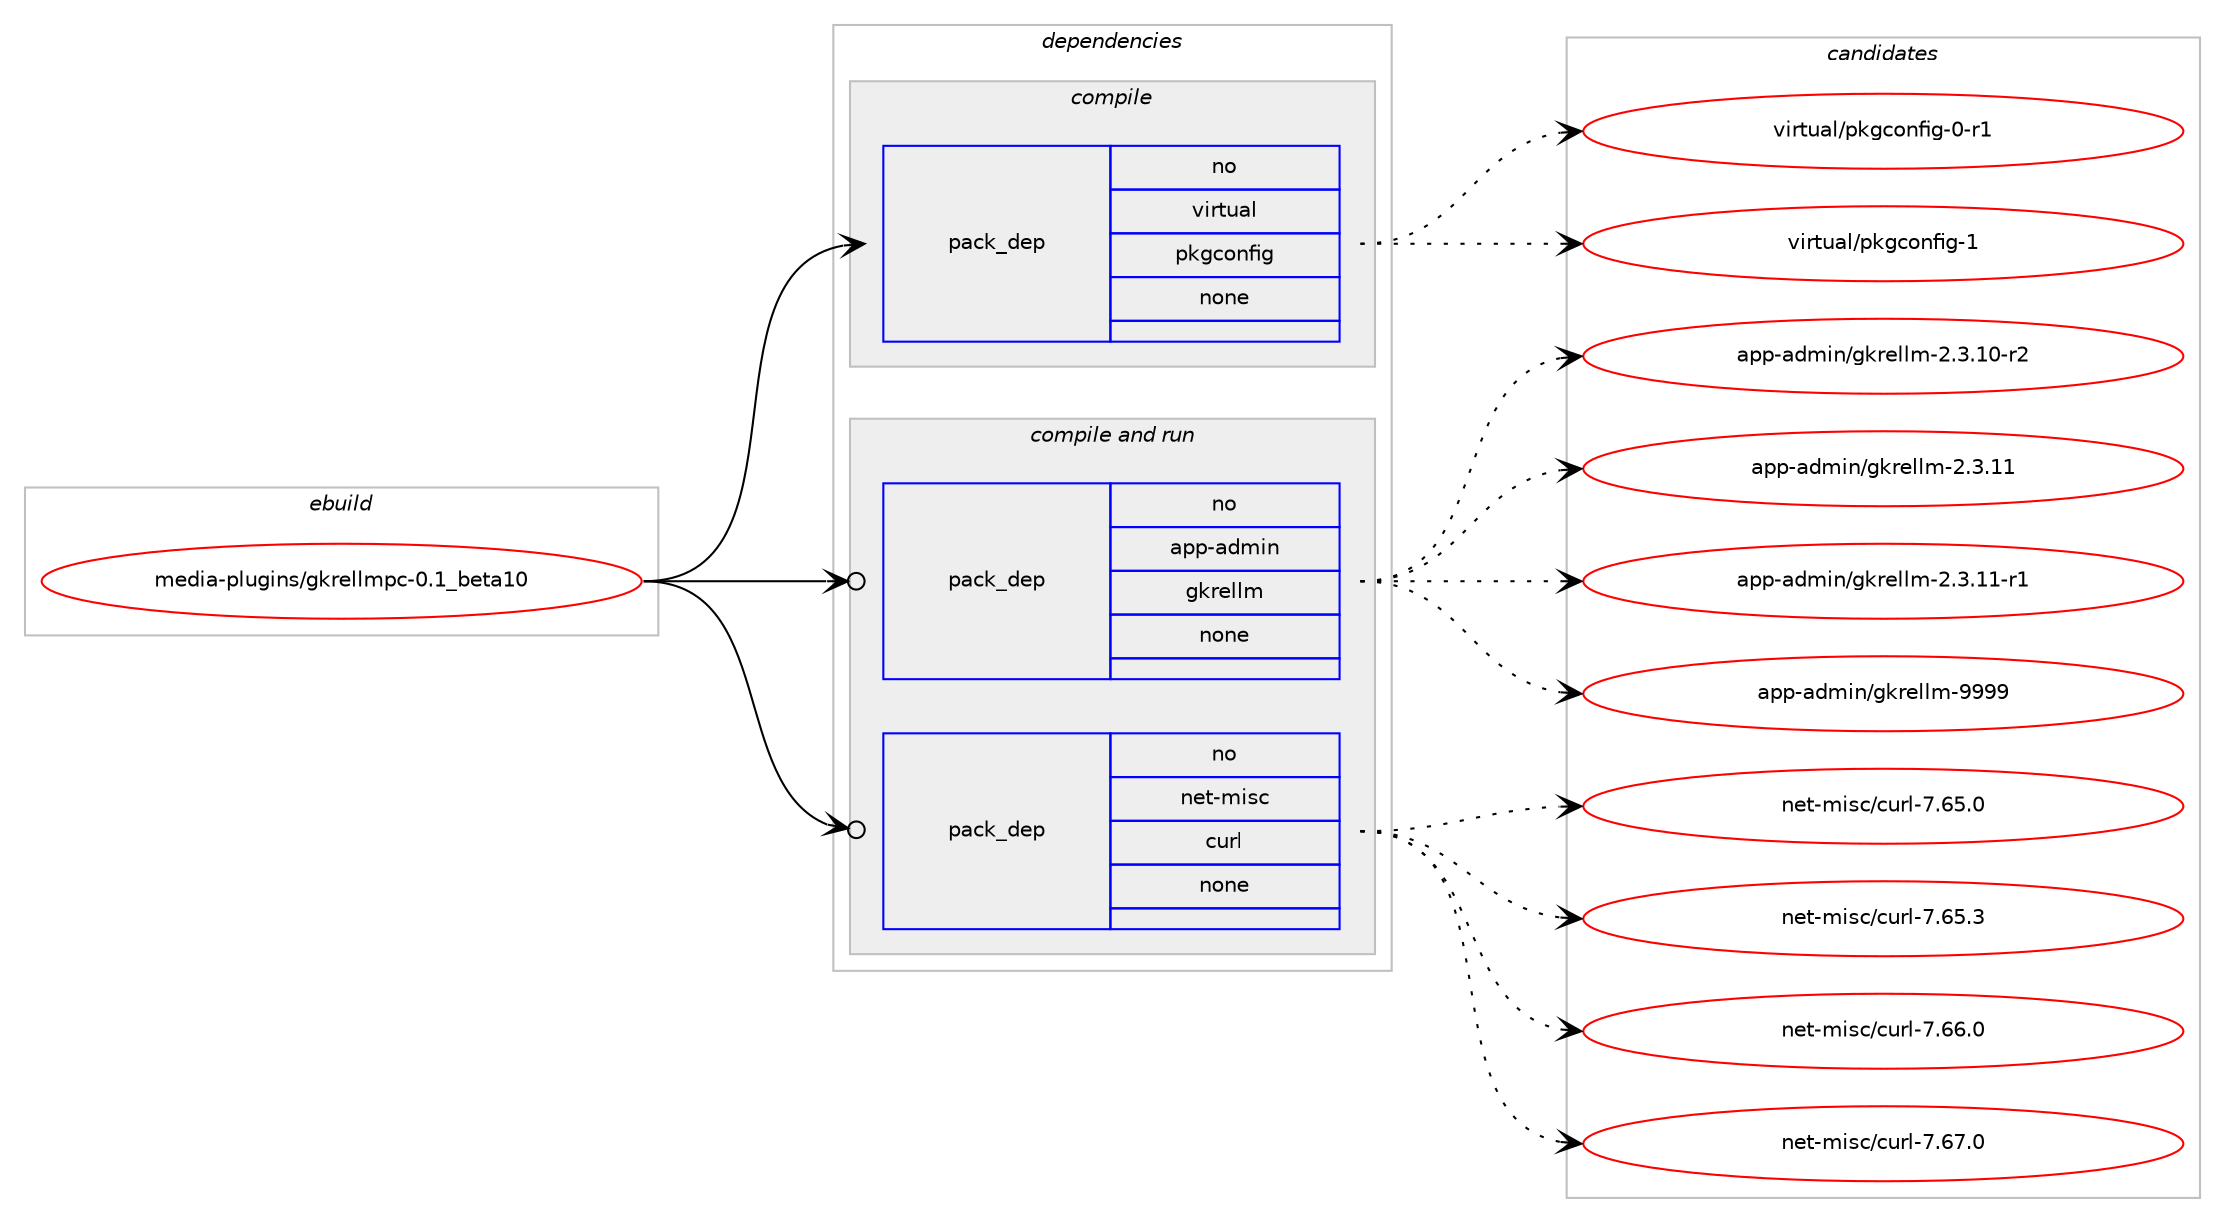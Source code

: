 digraph prolog {

# *************
# Graph options
# *************

newrank=true;
concentrate=true;
compound=true;
graph [rankdir=LR,fontname=Helvetica,fontsize=10,ranksep=1.5];#, ranksep=2.5, nodesep=0.2];
edge  [arrowhead=vee];
node  [fontname=Helvetica,fontsize=10];

# **********
# The ebuild
# **********

subgraph cluster_leftcol {
color=gray;
rank=same;
label=<<i>ebuild</i>>;
id [label="media-plugins/gkrellmpc-0.1_beta10", color=red, width=4, href="../media-plugins/gkrellmpc-0.1_beta10.svg"];
}

# ****************
# The dependencies
# ****************

subgraph cluster_midcol {
color=gray;
label=<<i>dependencies</i>>;
subgraph cluster_compile {
fillcolor="#eeeeee";
style=filled;
label=<<i>compile</i>>;
subgraph pack585900 {
dependency792862 [label=<<TABLE BORDER="0" CELLBORDER="1" CELLSPACING="0" CELLPADDING="4" WIDTH="220"><TR><TD ROWSPAN="6" CELLPADDING="30">pack_dep</TD></TR><TR><TD WIDTH="110">no</TD></TR><TR><TD>virtual</TD></TR><TR><TD>pkgconfig</TD></TR><TR><TD>none</TD></TR><TR><TD></TD></TR></TABLE>>, shape=none, color=blue];
}
id:e -> dependency792862:w [weight=20,style="solid",arrowhead="vee"];
}
subgraph cluster_compileandrun {
fillcolor="#eeeeee";
style=filled;
label=<<i>compile and run</i>>;
subgraph pack585901 {
dependency792863 [label=<<TABLE BORDER="0" CELLBORDER="1" CELLSPACING="0" CELLPADDING="4" WIDTH="220"><TR><TD ROWSPAN="6" CELLPADDING="30">pack_dep</TD></TR><TR><TD WIDTH="110">no</TD></TR><TR><TD>app-admin</TD></TR><TR><TD>gkrellm</TD></TR><TR><TD>none</TD></TR><TR><TD></TD></TR></TABLE>>, shape=none, color=blue];
}
id:e -> dependency792863:w [weight=20,style="solid",arrowhead="odotvee"];
subgraph pack585902 {
dependency792864 [label=<<TABLE BORDER="0" CELLBORDER="1" CELLSPACING="0" CELLPADDING="4" WIDTH="220"><TR><TD ROWSPAN="6" CELLPADDING="30">pack_dep</TD></TR><TR><TD WIDTH="110">no</TD></TR><TR><TD>net-misc</TD></TR><TR><TD>curl</TD></TR><TR><TD>none</TD></TR><TR><TD></TD></TR></TABLE>>, shape=none, color=blue];
}
id:e -> dependency792864:w [weight=20,style="solid",arrowhead="odotvee"];
}
subgraph cluster_run {
fillcolor="#eeeeee";
style=filled;
label=<<i>run</i>>;
}
}

# **************
# The candidates
# **************

subgraph cluster_choices {
rank=same;
color=gray;
label=<<i>candidates</i>>;

subgraph choice585900 {
color=black;
nodesep=1;
choice11810511411611797108471121071039911111010210510345484511449 [label="virtual/pkgconfig-0-r1", color=red, width=4,href="../virtual/pkgconfig-0-r1.svg"];
choice1181051141161179710847112107103991111101021051034549 [label="virtual/pkgconfig-1", color=red, width=4,href="../virtual/pkgconfig-1.svg"];
dependency792862:e -> choice11810511411611797108471121071039911111010210510345484511449:w [style=dotted,weight="100"];
dependency792862:e -> choice1181051141161179710847112107103991111101021051034549:w [style=dotted,weight="100"];
}
subgraph choice585901 {
color=black;
nodesep=1;
choice97112112459710010910511047103107114101108108109455046514649484511450 [label="app-admin/gkrellm-2.3.10-r2", color=red, width=4,href="../app-admin/gkrellm-2.3.10-r2.svg"];
choice9711211245971001091051104710310711410110810810945504651464949 [label="app-admin/gkrellm-2.3.11", color=red, width=4,href="../app-admin/gkrellm-2.3.11.svg"];
choice97112112459710010910511047103107114101108108109455046514649494511449 [label="app-admin/gkrellm-2.3.11-r1", color=red, width=4,href="../app-admin/gkrellm-2.3.11-r1.svg"];
choice971121124597100109105110471031071141011081081094557575757 [label="app-admin/gkrellm-9999", color=red, width=4,href="../app-admin/gkrellm-9999.svg"];
dependency792863:e -> choice97112112459710010910511047103107114101108108109455046514649484511450:w [style=dotted,weight="100"];
dependency792863:e -> choice9711211245971001091051104710310711410110810810945504651464949:w [style=dotted,weight="100"];
dependency792863:e -> choice97112112459710010910511047103107114101108108109455046514649494511449:w [style=dotted,weight="100"];
dependency792863:e -> choice971121124597100109105110471031071141011081081094557575757:w [style=dotted,weight="100"];
}
subgraph choice585902 {
color=black;
nodesep=1;
choice1101011164510910511599479911711410845554654534648 [label="net-misc/curl-7.65.0", color=red, width=4,href="../net-misc/curl-7.65.0.svg"];
choice1101011164510910511599479911711410845554654534651 [label="net-misc/curl-7.65.3", color=red, width=4,href="../net-misc/curl-7.65.3.svg"];
choice1101011164510910511599479911711410845554654544648 [label="net-misc/curl-7.66.0", color=red, width=4,href="../net-misc/curl-7.66.0.svg"];
choice1101011164510910511599479911711410845554654554648 [label="net-misc/curl-7.67.0", color=red, width=4,href="../net-misc/curl-7.67.0.svg"];
dependency792864:e -> choice1101011164510910511599479911711410845554654534648:w [style=dotted,weight="100"];
dependency792864:e -> choice1101011164510910511599479911711410845554654534651:w [style=dotted,weight="100"];
dependency792864:e -> choice1101011164510910511599479911711410845554654544648:w [style=dotted,weight="100"];
dependency792864:e -> choice1101011164510910511599479911711410845554654554648:w [style=dotted,weight="100"];
}
}

}
